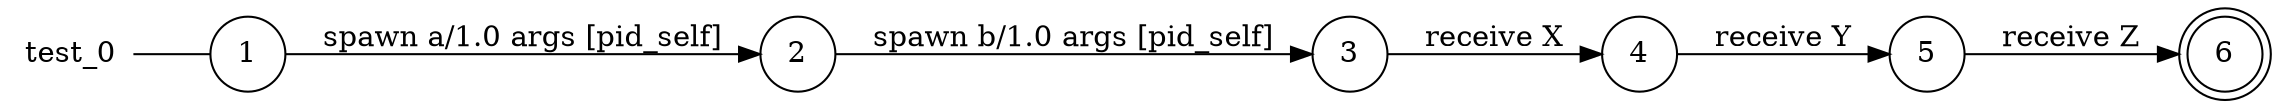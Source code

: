 digraph test_0 {
	rankdir="LR";
	n_0 [label="test_0", shape="plaintext"];
	n_1 [id="5", shape=doublecircle, label="6"];
	n_2 [id="6", shape=circle, label="3"];
	n_3 [id="1", shape=circle, label="1"];
	n_0 -> n_3 [arrowhead=none];
	n_4 [id="2", shape=circle, label="2"];
	n_5 [id="4", shape=circle, label="5"];
	n_6 [id="3", shape=circle, label="4"];

	n_3 -> n_4 [id="[$e|3]", label="spawn a/1.0 args [pid_self]"];
	n_6 -> n_5 [id="[$e|4]", label="receive Y"];
	n_4 -> n_2 [id="[$e|1]", label="spawn b/1.0 args [pid_self]"];
	n_2 -> n_6 [id="[$e|2]", label="receive X"];
	n_5 -> n_1 [id="[$e|0]", label="receive Z"];
}
